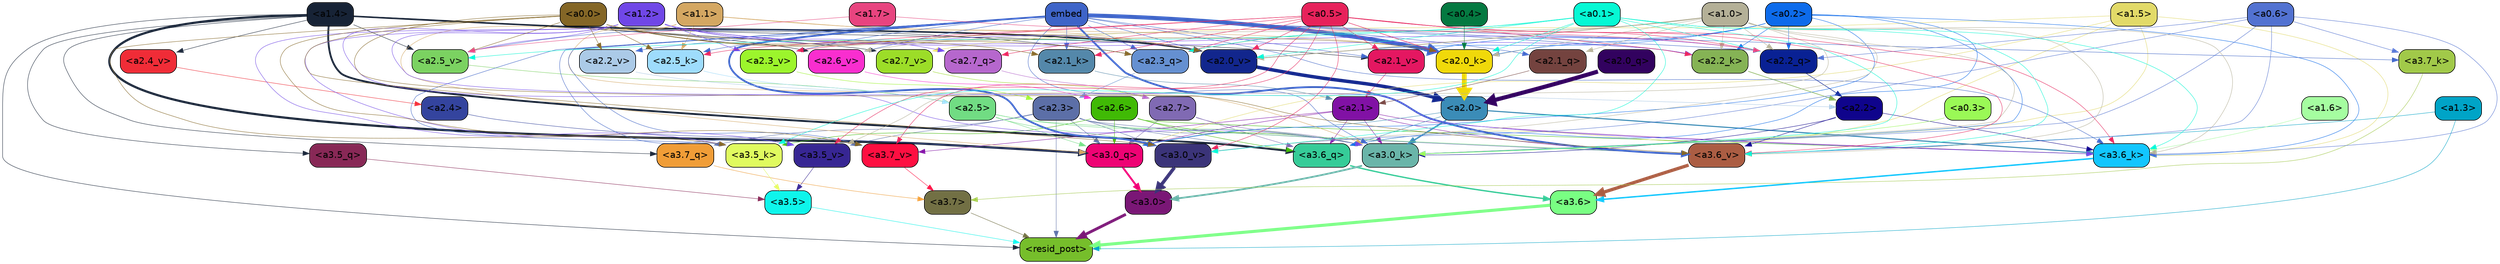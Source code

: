 strict digraph "" {
	graph [bgcolor=transparent,
		layout=dot,
		overlap=false,
		splines=true
	];
	"<a3.7>"	[color=black,
		fillcolor="#727044",
		fontname=Helvetica,
		shape=box,
		style="filled, rounded"];
	"<resid_post>"	[color=black,
		fillcolor="#76be2b",
		fontname=Helvetica,
		shape=box,
		style="filled, rounded"];
	"<a3.7>" -> "<resid_post>"	[color="#727044",
		penwidth=0.6239100098609924];
	"<a3.6>"	[color=black,
		fillcolor="#79ff83",
		fontname=Helvetica,
		shape=box,
		style="filled, rounded"];
	"<a3.6>" -> "<resid_post>"	[color="#79ff83",
		penwidth=4.569062113761902];
	"<a3.5>"	[color=black,
		fillcolor="#0ef5eb",
		fontname=Helvetica,
		shape=box,
		style="filled, rounded"];
	"<a3.5>" -> "<resid_post>"	[color="#0ef5eb",
		penwidth=0.6];
	"<a3.0>"	[color=black,
		fillcolor="#7a1776",
		fontname=Helvetica,
		shape=box,
		style="filled, rounded"];
	"<a3.0>" -> "<resid_post>"	[color="#7a1776",
		penwidth=4.283544182777405];
	"<a2.3>"	[color=black,
		fillcolor="#5c6fa7",
		fontname=Helvetica,
		shape=box,
		style="filled, rounded"];
	"<a2.3>" -> "<resid_post>"	[color="#5c6fa7",
		penwidth=0.6];
	"<a3.7_q>"	[color=black,
		fillcolor="#f09d37",
		fontname=Helvetica,
		shape=box,
		style="filled, rounded"];
	"<a2.3>" -> "<a3.7_q>"	[color="#5c6fa7",
		penwidth=0.6];
	"<a3.6_q>"	[color=black,
		fillcolor="#36cc98",
		fontname=Helvetica,
		shape=box,
		style="filled, rounded"];
	"<a2.3>" -> "<a3.6_q>"	[color="#5c6fa7",
		penwidth=0.6];
	"<a3.0_q>"	[color=black,
		fillcolor="#ee0374",
		fontname=Helvetica,
		shape=box,
		style="filled, rounded"];
	"<a2.3>" -> "<a3.0_q>"	[color="#5c6fa7",
		penwidth=0.6];
	"<a3.0_k>"	[color=black,
		fillcolor="#6ab5a9",
		fontname=Helvetica,
		shape=box,
		style="filled, rounded"];
	"<a2.3>" -> "<a3.0_k>"	[color="#5c6fa7",
		penwidth=0.6];
	"<a3.6_v>"	[color=black,
		fillcolor="#ab5d43",
		fontname=Helvetica,
		shape=box,
		style="filled, rounded"];
	"<a2.3>" -> "<a3.6_v>"	[color="#5c6fa7",
		penwidth=0.6];
	"<a3.5_v>"	[color=black,
		fillcolor="#372693",
		fontname=Helvetica,
		shape=box,
		style="filled, rounded"];
	"<a2.3>" -> "<a3.5_v>"	[color="#5c6fa7",
		penwidth=0.6];
	"<a3.0_v>"	[color=black,
		fillcolor="#3b3479",
		fontname=Helvetica,
		shape=box,
		style="filled, rounded"];
	"<a2.3>" -> "<a3.0_v>"	[color="#5c6fa7",
		penwidth=0.6];
	"<a1.4>"	[color=black,
		fillcolor="#172336",
		fontname=Helvetica,
		shape=box,
		style="filled, rounded"];
	"<a1.4>" -> "<resid_post>"	[color="#172336",
		penwidth=0.6];
	"<a1.4>" -> "<a3.7_q>"	[color="#172336",
		penwidth=0.6];
	"<a1.4>" -> "<a3.6_q>"	[color="#172336",
		penwidth=2.7934007048606873];
	"<a3.5_q>"	[color=black,
		fillcolor="#882856",
		fontname=Helvetica,
		shape=box,
		style="filled, rounded"];
	"<a1.4>" -> "<a3.5_q>"	[color="#172336",
		penwidth=0.6];
	"<a1.4>" -> "<a3.0_q>"	[color="#172336",
		penwidth=3.340754985809326];
	"<a2.3_q>"	[color=black,
		fillcolor="#6590d1",
		fontname=Helvetica,
		shape=box,
		style="filled, rounded"];
	"<a1.4>" -> "<a2.3_q>"	[color="#172336",
		penwidth=0.6];
	"<a2.7_v>"	[color=black,
		fillcolor="#9cdd28",
		fontname=Helvetica,
		shape=box,
		style="filled, rounded"];
	"<a1.4>" -> "<a2.7_v>"	[color="#172336",
		penwidth=0.6];
	"<a2.6_v>"	[color=black,
		fillcolor="#f92ecf",
		fontname=Helvetica,
		shape=box,
		style="filled, rounded"];
	"<a1.4>" -> "<a2.6_v>"	[color="#172336",
		penwidth=0.6];
	"<a2.5_v>"	[color=black,
		fillcolor="#7bd261",
		fontname=Helvetica,
		shape=box,
		style="filled, rounded"];
	"<a1.4>" -> "<a2.5_v>"	[color="#172336",
		penwidth=0.6];
	"<a2.4_v>"	[color=black,
		fillcolor="#f02c37",
		fontname=Helvetica,
		shape=box,
		style="filled, rounded"];
	"<a1.4>" -> "<a2.4_v>"	[color="#172336",
		penwidth=0.6];
	"<a2.1_v>"	[color=black,
		fillcolor="#e41761",
		fontname=Helvetica,
		shape=box,
		style="filled, rounded"];
	"<a1.4>" -> "<a2.1_v>"	[color="#172336",
		penwidth=0.6];
	"<a2.0_v>"	[color=black,
		fillcolor="#12268d",
		fontname=Helvetica,
		shape=box,
		style="filled, rounded"];
	"<a1.4>" -> "<a2.0_v>"	[color="#172336",
		penwidth=2.268759250640869];
	"<a1.3>"	[color=black,
		fillcolor="#00a4c7",
		fontname=Helvetica,
		shape=box,
		style="filled, rounded"];
	"<a1.3>" -> "<resid_post>"	[color="#00a4c7",
		penwidth=0.6];
	"<a1.3>" -> "<a3.6_v>"	[color="#00a4c7",
		penwidth=0.6];
	"<a3.7_q>" -> "<a3.7>"	[color="#f09d37",
		penwidth=0.6];
	"<a3.6_q>" -> "<a3.6>"	[color="#36cc98",
		penwidth=2.0347584784030914];
	"<a3.5_q>" -> "<a3.5>"	[color="#882856",
		penwidth=0.6];
	"<a3.0_q>" -> "<a3.0>"	[color="#ee0374",
		penwidth=2.8635367155075073];
	"<a3.7_k>"	[color=black,
		fillcolor="#a1c949",
		fontname=Helvetica,
		shape=box,
		style="filled, rounded"];
	"<a3.7_k>" -> "<a3.7>"	[color="#a1c949",
		penwidth=0.6];
	"<a3.6_k>"	[color=black,
		fillcolor="#12c6fe",
		fontname=Helvetica,
		shape=box,
		style="filled, rounded"];
	"<a3.6_k>" -> "<a3.6>"	[color="#12c6fe",
		penwidth=2.1760786175727844];
	"<a3.5_k>"	[color=black,
		fillcolor="#e0fa5f",
		fontname=Helvetica,
		shape=box,
		style="filled, rounded"];
	"<a3.5_k>" -> "<a3.5>"	[color="#e0fa5f",
		penwidth=0.6];
	"<a3.0_k>" -> "<a3.0>"	[color="#6ab5a9",
		penwidth=2.632905662059784];
	"<a3.7_v>"	[color=black,
		fillcolor="#fe0f41",
		fontname=Helvetica,
		shape=box,
		style="filled, rounded"];
	"<a3.7_v>" -> "<a3.7>"	[color="#fe0f41",
		penwidth=0.6];
	"<a3.6_v>" -> "<a3.6>"	[color="#ab5d43",
		penwidth=4.981305837631226];
	"<a3.5_v>" -> "<a3.5>"	[color="#372693",
		penwidth=0.6];
	"<a3.0_v>" -> "<a3.0>"	[color="#3b3479",
		penwidth=5.168330669403076];
	"<a2.7>"	[color=black,
		fillcolor="#806ab3",
		fontname=Helvetica,
		shape=box,
		style="filled, rounded"];
	"<a2.7>" -> "<a3.6_q>"	[color="#806ab3",
		penwidth=0.6];
	"<a2.7>" -> "<a3.0_q>"	[color="#806ab3",
		penwidth=0.6];
	"<a2.7>" -> "<a3.0_k>"	[color="#806ab3",
		penwidth=0.6];
	"<a2.6>"	[color=black,
		fillcolor="#40ba05",
		fontname=Helvetica,
		shape=box,
		style="filled, rounded"];
	"<a2.6>" -> "<a3.6_q>"	[color="#40ba05",
		penwidth=0.6];
	"<a2.6>" -> "<a3.0_q>"	[color="#40ba05",
		penwidth=0.6];
	"<a2.6>" -> "<a3.6_k>"	[color="#40ba05",
		penwidth=0.6];
	"<a2.6>" -> "<a3.5_k>"	[color="#40ba05",
		penwidth=0.6];
	"<a2.6>" -> "<a3.0_k>"	[color="#40ba05",
		penwidth=0.6];
	"<a2.1>"	[color=black,
		fillcolor="#8111a5",
		fontname=Helvetica,
		shape=box,
		style="filled, rounded"];
	"<a2.1>" -> "<a3.6_q>"	[color="#8111a5",
		penwidth=0.6];
	"<a2.1>" -> "<a3.0_q>"	[color="#8111a5",
		penwidth=0.6];
	"<a2.1>" -> "<a3.6_k>"	[color="#8111a5",
		penwidth=0.6];
	"<a2.1>" -> "<a3.0_k>"	[color="#8111a5",
		penwidth=0.6];
	"<a2.1>" -> "<a3.7_v>"	[color="#8111a5",
		penwidth=0.6];
	"<a2.1>" -> "<a3.6_v>"	[color="#8111a5",
		penwidth=0.6];
	"<a2.0>"	[color=black,
		fillcolor="#3b8cb7",
		fontname=Helvetica,
		shape=box,
		style="filled, rounded"];
	"<a2.0>" -> "<a3.6_q>"	[color="#3b8cb7",
		penwidth=0.6];
	"<a2.0>" -> "<a3.0_q>"	[color="#3b8cb7",
		penwidth=0.6];
	"<a2.0>" -> "<a3.6_k>"	[color="#3b8cb7",
		penwidth=1.6382827460765839];
	"<a2.0>" -> "<a3.0_k>"	[color="#3b8cb7",
		penwidth=2.161143198609352];
	"<a1.5>"	[color=black,
		fillcolor="#e2da68",
		fontname=Helvetica,
		shape=box,
		style="filled, rounded"];
	"<a1.5>" -> "<a3.6_q>"	[color="#e2da68",
		penwidth=0.6];
	"<a1.5>" -> "<a3.0_q>"	[color="#e2da68",
		penwidth=0.6];
	"<a1.5>" -> "<a3.6_k>"	[color="#e2da68",
		penwidth=0.6];
	"<a1.5>" -> "<a3.0_k>"	[color="#e2da68",
		penwidth=0.6];
	"<a1.5>" -> "<a2.7_v>"	[color="#e2da68",
		penwidth=0.6];
	"<a0.2>"	[color=black,
		fillcolor="#0d6beb",
		fontname=Helvetica,
		shape=box,
		style="filled, rounded"];
	"<a0.2>" -> "<a3.6_q>"	[color="#0d6beb",
		penwidth=0.6];
	"<a0.2>" -> "<a3.0_q>"	[color="#0d6beb",
		penwidth=0.6];
	"<a0.2>" -> "<a3.6_k>"	[color="#0d6beb",
		penwidth=0.6];
	"<a0.2>" -> "<a3.0_k>"	[color="#0d6beb",
		penwidth=0.6];
	"<a2.2_q>"	[color=black,
		fillcolor="#092194",
		fontname=Helvetica,
		shape=box,
		style="filled, rounded"];
	"<a0.2>" -> "<a2.2_q>"	[color="#0d6beb",
		penwidth=0.6];
	"<a2.2_k>"	[color=black,
		fillcolor="#85b355",
		fontname=Helvetica,
		shape=box,
		style="filled, rounded"];
	"<a0.2>" -> "<a2.2_k>"	[color="#0d6beb",
		penwidth=0.6];
	"<a2.0_k>"	[color=black,
		fillcolor="#f0d90a",
		fontname=Helvetica,
		shape=box,
		style="filled, rounded"];
	"<a0.2>" -> "<a2.0_k>"	[color="#0d6beb",
		penwidth=0.6];
	"<a0.2>" -> "<a2.1_v>"	[color="#0d6beb",
		penwidth=0.6];
	"<a0.2>" -> "<a2.0_v>"	[color="#0d6beb",
		penwidth=0.6];
	"<a2.5>"	[color=black,
		fillcolor="#71dc83",
		fontname=Helvetica,
		shape=box,
		style="filled, rounded"];
	"<a2.5>" -> "<a3.0_q>"	[color="#71dc83",
		penwidth=0.6];
	"<a2.5>" -> "<a3.0_k>"	[color="#71dc83",
		penwidth=0.6];
	"<a2.5>" -> "<a3.6_v>"	[color="#71dc83",
		penwidth=0.6];
	"<a2.5>" -> "<a3.0_v>"	[color="#71dc83",
		penwidth=0.6];
	"<a2.4>"	[color=black,
		fillcolor="#34449e",
		fontname=Helvetica,
		shape=box,
		style="filled, rounded"];
	"<a2.4>" -> "<a3.0_q>"	[color="#34449e",
		penwidth=0.6];
	"<a1.1>"	[color=black,
		fillcolor="#d4a762",
		fontname=Helvetica,
		shape=box,
		style="filled, rounded"];
	"<a1.1>" -> "<a3.0_q>"	[color="#d4a762",
		penwidth=0.6];
	"<a1.1>" -> "<a3.0_k>"	[color="#d4a762",
		penwidth=0.6];
	"<a2.5_k>"	[color=black,
		fillcolor="#9edcfc",
		fontname=Helvetica,
		shape=box,
		style="filled, rounded"];
	"<a1.1>" -> "<a2.5_k>"	[color="#d4a762",
		penwidth=0.6];
	"<a1.1>" -> "<a2.0_k>"	[color="#d4a762",
		penwidth=0.6];
	"<a1.1>" -> "<a2.0_v>"	[color="#d4a762",
		penwidth=0.6];
	"<a0.6>"	[color=black,
		fillcolor="#5272d1",
		fontname=Helvetica,
		shape=box,
		style="filled, rounded"];
	"<a0.6>" -> "<a3.7_k>"	[color="#5272d1",
		penwidth=0.6];
	"<a0.6>" -> "<a3.6_k>"	[color="#5272d1",
		penwidth=0.6];
	"<a0.6>" -> "<a3.0_k>"	[color="#5272d1",
		penwidth=0.6];
	"<a0.6>" -> "<a3.6_v>"	[color="#5272d1",
		penwidth=0.6];
	"<a0.6>" -> "<a3.0_v>"	[color="#5272d1",
		penwidth=0.6];
	"<a0.6>" -> "<a2.2_q>"	[color="#5272d1",
		penwidth=0.6];
	embed	[color=black,
		fillcolor="#3e64c8",
		fontname=Helvetica,
		shape=box,
		style="filled, rounded"];
	embed -> "<a3.7_k>"	[color="#3e64c8",
		penwidth=0.6];
	embed -> "<a3.6_k>"	[color="#3e64c8",
		penwidth=0.6];
	embed -> "<a3.5_k>"	[color="#3e64c8",
		penwidth=0.6];
	embed -> "<a3.0_k>"	[color="#3e64c8",
		penwidth=0.6];
	embed -> "<a3.7_v>"	[color="#3e64c8",
		penwidth=0.6];
	embed -> "<a3.6_v>"	[color="#3e64c8",
		penwidth=2.7825746536254883];
	embed -> "<a3.5_v>"	[color="#3e64c8",
		penwidth=0.6];
	embed -> "<a3.0_v>"	[color="#3e64c8",
		penwidth=2.6950180530548096];
	embed -> "<a2.3_q>"	[color="#3e64c8",
		penwidth=0.6];
	embed -> "<a2.2_q>"	[color="#3e64c8",
		penwidth=0.6];
	"<a2.1_q>"	[color=black,
		fillcolor="#74433f",
		fontname=Helvetica,
		shape=box,
		style="filled, rounded"];
	embed -> "<a2.1_q>"	[color="#3e64c8",
		penwidth=0.6];
	embed -> "<a2.5_k>"	[color="#3e64c8",
		penwidth=0.6];
	embed -> "<a2.2_k>"	[color="#3e64c8",
		penwidth=0.6698317527770996];
	"<a2.1_k>"	[color=black,
		fillcolor="#5488aa",
		fontname=Helvetica,
		shape=box,
		style="filled, rounded"];
	embed -> "<a2.1_k>"	[color="#3e64c8",
		penwidth=0.6];
	embed -> "<a2.0_k>"	[color="#3e64c8",
		penwidth=6.12570995092392];
	embed -> "<a2.6_v>"	[color="#3e64c8",
		penwidth=0.6];
	embed -> "<a2.5_v>"	[color="#3e64c8",
		penwidth=0.6];
	"<a2.3_v>"	[color=black,
		fillcolor="#9cf52c",
		fontname=Helvetica,
		shape=box,
		style="filled, rounded"];
	embed -> "<a2.3_v>"	[color="#3e64c8",
		penwidth=0.6];
	"<a2.2_v>"	[color=black,
		fillcolor="#abcae7",
		fontname=Helvetica,
		shape=box,
		style="filled, rounded"];
	embed -> "<a2.2_v>"	[color="#3e64c8",
		penwidth=0.6];
	embed -> "<a2.1_v>"	[color="#3e64c8",
		penwidth=0.6];
	embed -> "<a2.0_v>"	[color="#3e64c8",
		penwidth=0.6];
	"<a2.2>"	[color=black,
		fillcolor="#0f048c",
		fontname=Helvetica,
		shape=box,
		style="filled, rounded"];
	"<a2.2>" -> "<a3.6_k>"	[color="#0f048c",
		penwidth=0.6];
	"<a2.2>" -> "<a3.0_k>"	[color="#0f048c",
		penwidth=0.6];
	"<a2.2>" -> "<a3.6_v>"	[color="#0f048c",
		penwidth=0.6];
	"<a1.6>"	[color=black,
		fillcolor="#a5fda0",
		fontname=Helvetica,
		shape=box,
		style="filled, rounded"];
	"<a1.6>" -> "<a3.6_k>"	[color="#a5fda0",
		penwidth=0.6];
	"<a1.2>"	[color=black,
		fillcolor="#7047e7",
		fontname=Helvetica,
		shape=box,
		style="filled, rounded"];
	"<a1.2>" -> "<a3.6_k>"	[color="#7047e7",
		penwidth=0.6];
	"<a1.2>" -> "<a3.5_k>"	[color="#7047e7",
		penwidth=0.6];
	"<a1.2>" -> "<a3.0_k>"	[color="#7047e7",
		penwidth=0.6];
	"<a1.2>" -> "<a3.5_v>"	[color="#7047e7",
		penwidth=0.6];
	"<a2.7_q>"	[color=black,
		fillcolor="#b667cd",
		fontname=Helvetica,
		shape=box,
		style="filled, rounded"];
	"<a1.2>" -> "<a2.7_q>"	[color="#7047e7",
		penwidth=0.6];
	"<a1.2>" -> "<a2.2_q>"	[color="#7047e7",
		penwidth=0.6];
	"<a1.2>" -> "<a2.2_k>"	[color="#7047e7",
		penwidth=0.6];
	"<a1.2>" -> "<a2.5_v>"	[color="#7047e7",
		penwidth=0.6];
	"<a1.2>" -> "<a2.3_v>"	[color="#7047e7",
		penwidth=0.6];
	"<a1.2>" -> "<a2.0_v>"	[color="#7047e7",
		penwidth=0.6];
	"<a1.0>"	[color=black,
		fillcolor="#b4b097",
		fontname=Helvetica,
		shape=box,
		style="filled, rounded"];
	"<a1.0>" -> "<a3.6_k>"	[color="#b4b097",
		penwidth=0.6];
	"<a1.0>" -> "<a3.0_k>"	[color="#b4b097",
		penwidth=0.6];
	"<a1.0>" -> "<a3.6_v>"	[color="#b4b097",
		penwidth=0.6];
	"<a1.0>" -> "<a3.5_v>"	[color="#b4b097",
		penwidth=0.6];
	"<a1.0>" -> "<a3.0_v>"	[color="#b4b097",
		penwidth=0.6];
	"<a1.0>" -> "<a2.3_q>"	[color="#b4b097",
		penwidth=0.6];
	"<a1.0>" -> "<a2.2_q>"	[color="#b4b097",
		penwidth=0.6];
	"<a1.0>" -> "<a2.1_q>"	[color="#b4b097",
		penwidth=0.6];
	"<a1.0>" -> "<a2.2_k>"	[color="#b4b097",
		penwidth=0.6];
	"<a1.0>" -> "<a2.0_k>"	[color="#b4b097",
		penwidth=0.6];
	"<a1.0>" -> "<a2.6_v>"	[color="#b4b097",
		penwidth=0.6];
	"<a1.0>" -> "<a2.0_v>"	[color="#b4b097",
		penwidth=1.2213096618652344];
	"<a0.5>"	[color=black,
		fillcolor="#e7225b",
		fontname=Helvetica,
		shape=box,
		style="filled, rounded"];
	"<a0.5>" -> "<a3.6_k>"	[color="#e7225b",
		penwidth=0.6];
	"<a0.5>" -> "<a3.7_v>"	[color="#e7225b",
		penwidth=0.6];
	"<a0.5>" -> "<a3.6_v>"	[color="#e7225b",
		penwidth=0.6];
	"<a0.5>" -> "<a3.5_v>"	[color="#e7225b",
		penwidth=0.6];
	"<a0.5>" -> "<a3.0_v>"	[color="#e7225b",
		penwidth=0.6];
	"<a0.5>" -> "<a2.7_q>"	[color="#e7225b",
		penwidth=0.6];
	"<a0.5>" -> "<a2.3_q>"	[color="#e7225b",
		penwidth=0.6];
	"<a0.5>" -> "<a2.2_q>"	[color="#e7225b",
		penwidth=0.6];
	"<a0.5>" -> "<a2.5_k>"	[color="#e7225b",
		penwidth=0.6];
	"<a0.5>" -> "<a2.2_k>"	[color="#e7225b",
		penwidth=0.6];
	"<a0.5>" -> "<a2.1_k>"	[color="#e7225b",
		penwidth=0.6];
	"<a0.5>" -> "<a2.0_k>"	[color="#e7225b",
		penwidth=0.6900839805603027];
	"<a0.5>" -> "<a2.3_v>"	[color="#e7225b",
		penwidth=0.6];
	"<a0.5>" -> "<a2.1_v>"	[color="#e7225b",
		penwidth=0.6];
	"<a0.5>" -> "<a2.0_v>"	[color="#e7225b",
		penwidth=0.6];
	"<a0.1>"	[color=black,
		fillcolor="#06f8d4",
		fontname=Helvetica,
		shape=box,
		style="filled, rounded"];
	"<a0.1>" -> "<a3.6_k>"	[color="#06f8d4",
		penwidth=0.6];
	"<a0.1>" -> "<a3.5_k>"	[color="#06f8d4",
		penwidth=0.6];
	"<a0.1>" -> "<a3.0_k>"	[color="#06f8d4",
		penwidth=0.6];
	"<a0.1>" -> "<a3.6_v>"	[color="#06f8d4",
		penwidth=0.6];
	"<a0.1>" -> "<a3.0_v>"	[color="#06f8d4",
		penwidth=0.6];
	"<a0.1>" -> "<a2.3_q>"	[color="#06f8d4",
		penwidth=0.6];
	"<a0.1>" -> "<a2.2_q>"	[color="#06f8d4",
		penwidth=0.6];
	"<a0.1>" -> "<a2.0_k>"	[color="#06f8d4",
		penwidth=0.6];
	"<a0.1>" -> "<a2.5_v>"	[color="#06f8d4",
		penwidth=0.6];
	"<a0.1>" -> "<a2.0_v>"	[color="#06f8d4",
		penwidth=0.6];
	"<a0.0>"	[color=black,
		fillcolor="#846626",
		fontname=Helvetica,
		shape=box,
		style="filled, rounded"];
	"<a0.0>" -> "<a3.5_k>"	[color="#846626",
		penwidth=0.6];
	"<a0.0>" -> "<a3.7_v>"	[color="#846626",
		penwidth=0.6];
	"<a0.0>" -> "<a3.6_v>"	[color="#846626",
		penwidth=0.6];
	"<a0.0>" -> "<a3.0_v>"	[color="#846626",
		penwidth=0.6];
	"<a0.0>" -> "<a2.3_q>"	[color="#846626",
		penwidth=0.6];
	"<a0.0>" -> "<a2.5_k>"	[color="#846626",
		penwidth=0.6];
	"<a0.0>" -> "<a2.1_k>"	[color="#846626",
		penwidth=0.6];
	"<a0.0>" -> "<a2.0_k>"	[color="#846626",
		penwidth=0.6];
	"<a0.0>" -> "<a2.5_v>"	[color="#846626",
		penwidth=0.6];
	"<a0.0>" -> "<a2.2_v>"	[color="#846626",
		penwidth=0.6];
	"<a0.0>" -> "<a2.0_v>"	[color="#846626",
		penwidth=0.6];
	"<a0.3>"	[color=black,
		fillcolor="#9af956",
		fontname=Helvetica,
		shape=box,
		style="filled, rounded"];
	"<a0.3>" -> "<a3.0_k>"	[color="#9af956",
		penwidth=0.6];
	"<a2.7_q>" -> "<a2.7>"	[color="#b667cd",
		penwidth=0.6];
	"<a2.3_q>" -> "<a2.3>"	[color="#6590d1",
		penwidth=0.6];
	"<a2.2_q>" -> "<a2.2>"	[color="#092194",
		penwidth=0.7553567886352539];
	"<a2.1_q>" -> "<a2.1>"	[color="#74433f",
		penwidth=0.6];
	"<a2.0_q>"	[color=black,
		fillcolor="#32025f",
		fontname=Helvetica,
		shape=box,
		style="filled, rounded"];
	"<a2.0_q>" -> "<a2.0>"	[color="#32025f",
		penwidth=6.256794691085815];
	"<a2.5_k>" -> "<a2.5>"	[color="#9edcfc",
		penwidth=0.6];
	"<a2.2_k>" -> "<a2.2>"	[color="#85b355",
		penwidth=0.8854708671569824];
	"<a2.1_k>" -> "<a2.1>"	[color="#5488aa",
		penwidth=0.6];
	"<a2.0_k>" -> "<a2.0>"	[color="#f0d90a",
		penwidth=7.231504917144775];
	"<a2.7_v>" -> "<a2.7>"	[color="#9cdd28",
		penwidth=0.6];
	"<a2.6_v>" -> "<a2.6>"	[color="#f92ecf",
		penwidth=0.6];
	"<a2.5_v>" -> "<a2.5>"	[color="#7bd261",
		penwidth=0.6];
	"<a2.4_v>" -> "<a2.4>"	[color="#f02c37",
		penwidth=0.6];
	"<a2.3_v>" -> "<a2.3>"	[color="#9cf52c",
		penwidth=0.6];
	"<a2.2_v>" -> "<a2.2>"	[color="#abcae7",
		penwidth=0.6];
	"<a2.1_v>" -> "<a2.1>"	[color="#e41761",
		penwidth=0.6];
	"<a2.0_v>" -> "<a2.0>"	[color="#12268d",
		penwidth=5.231471925973892];
	"<a1.7>"	[color=black,
		fillcolor="#e8447f",
		fontname=Helvetica,
		shape=box,
		style="filled, rounded"];
	"<a1.7>" -> "<a2.2_q>"	[color="#e8447f",
		penwidth=0.6];
	"<a1.7>" -> "<a2.5_v>"	[color="#e8447f",
		penwidth=0.6];
	"<a0.4>"	[color=black,
		fillcolor="#057941",
		fontname=Helvetica,
		shape=box,
		style="filled, rounded"];
	"<a0.4>" -> "<a2.0_k>"	[color="#057941",
		penwidth=0.6];
}
